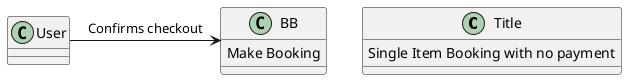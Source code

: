 {
  "sha1": "rmw3co1klhutn5fmv82bmuzr2bj44qr",
  "insertion": {
    "when": "2024-06-04T17:28:44.011Z",
    "user": "plantuml@gmail.com"
  }
}
@startuml

Title : Single Item Booking with no payment
User -> BB : Confirms checkout
BB : Make Booking
@enduml
